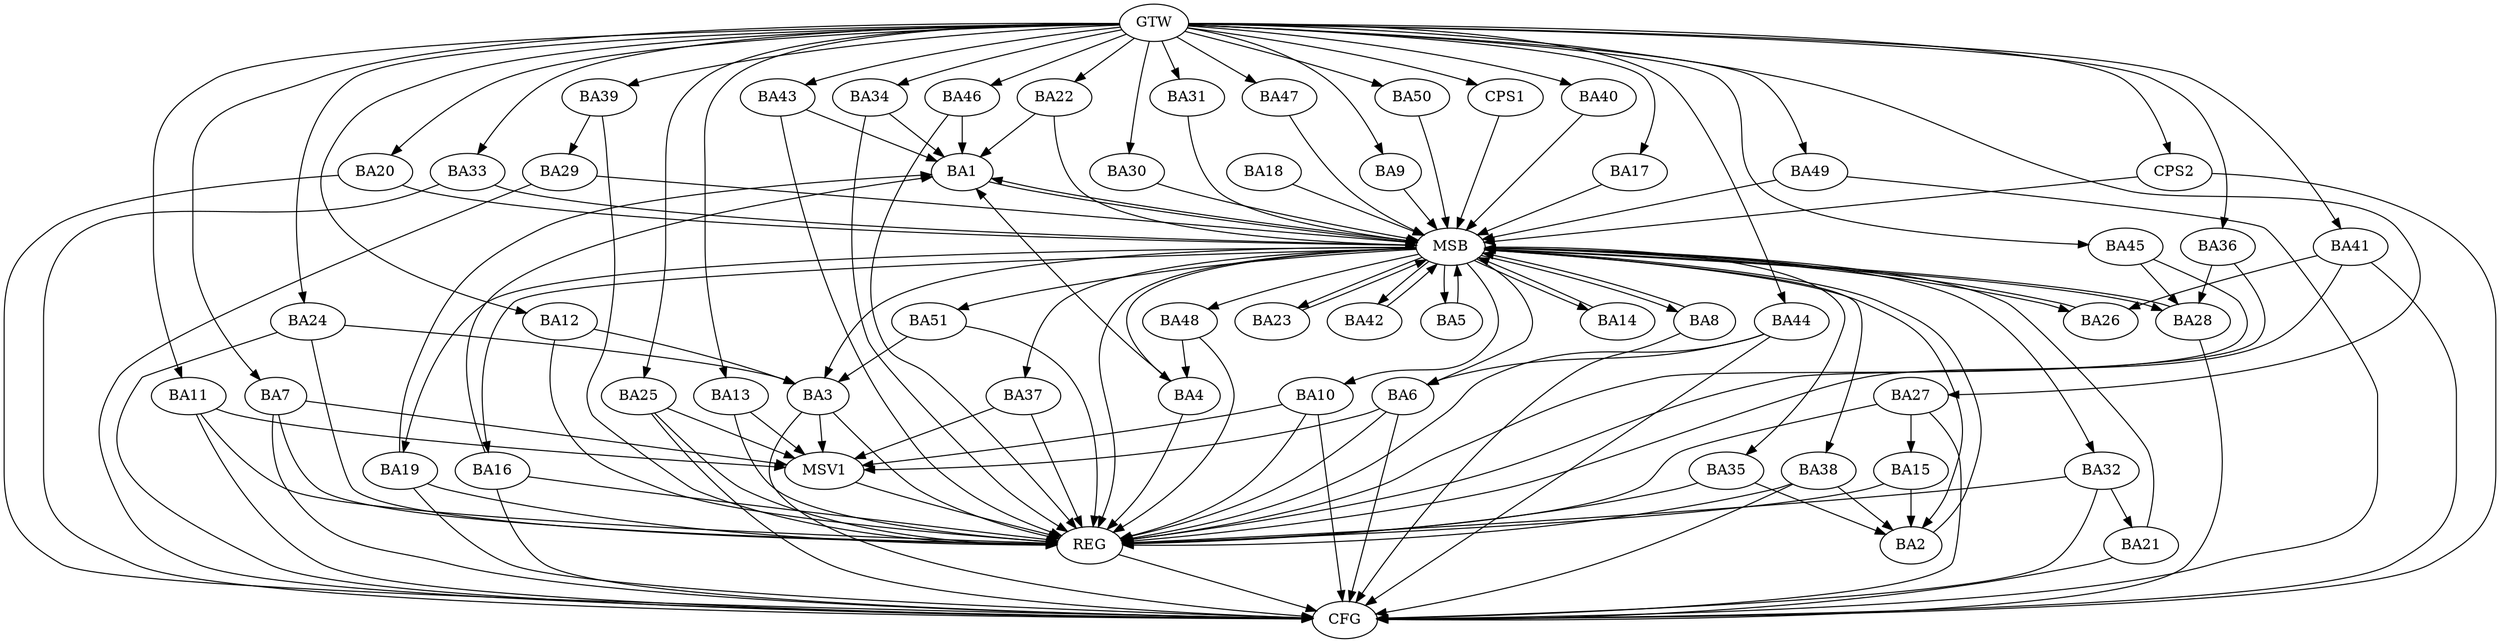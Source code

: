 strict digraph G {
  BA1 [ label="BA1" ];
  BA2 [ label="BA2" ];
  BA3 [ label="BA3" ];
  BA4 [ label="BA4" ];
  BA5 [ label="BA5" ];
  BA6 [ label="BA6" ];
  BA7 [ label="BA7" ];
  BA8 [ label="BA8" ];
  BA9 [ label="BA9" ];
  BA10 [ label="BA10" ];
  BA11 [ label="BA11" ];
  BA12 [ label="BA12" ];
  BA13 [ label="BA13" ];
  BA14 [ label="BA14" ];
  BA15 [ label="BA15" ];
  BA16 [ label="BA16" ];
  BA17 [ label="BA17" ];
  BA18 [ label="BA18" ];
  BA19 [ label="BA19" ];
  BA20 [ label="BA20" ];
  BA21 [ label="BA21" ];
  BA22 [ label="BA22" ];
  BA23 [ label="BA23" ];
  BA24 [ label="BA24" ];
  BA25 [ label="BA25" ];
  BA26 [ label="BA26" ];
  BA27 [ label="BA27" ];
  BA28 [ label="BA28" ];
  BA29 [ label="BA29" ];
  BA30 [ label="BA30" ];
  BA31 [ label="BA31" ];
  BA32 [ label="BA32" ];
  BA33 [ label="BA33" ];
  BA34 [ label="BA34" ];
  BA35 [ label="BA35" ];
  BA36 [ label="BA36" ];
  BA37 [ label="BA37" ];
  BA38 [ label="BA38" ];
  BA39 [ label="BA39" ];
  BA40 [ label="BA40" ];
  BA41 [ label="BA41" ];
  BA42 [ label="BA42" ];
  BA43 [ label="BA43" ];
  BA44 [ label="BA44" ];
  BA45 [ label="BA45" ];
  BA46 [ label="BA46" ];
  BA47 [ label="BA47" ];
  BA48 [ label="BA48" ];
  BA49 [ label="BA49" ];
  BA50 [ label="BA50" ];
  BA51 [ label="BA51" ];
  CPS1 [ label="CPS1" ];
  CPS2 [ label="CPS2" ];
  GTW [ label="GTW" ];
  REG [ label="REG" ];
  MSB [ label="MSB" ];
  CFG [ label="CFG" ];
  MSV1 [ label="MSV1" ];
  BA12 -> BA3;
  BA15 -> BA2;
  BA24 -> BA3;
  BA27 -> BA15;
  BA32 -> BA21;
  BA35 -> BA2;
  BA36 -> BA28;
  BA38 -> BA2;
  BA39 -> BA29;
  BA41 -> BA26;
  BA43 -> BA1;
  BA44 -> BA6;
  BA45 -> BA28;
  BA46 -> BA1;
  BA48 -> BA4;
  BA51 -> BA3;
  GTW -> BA7;
  GTW -> BA9;
  GTW -> BA11;
  GTW -> BA12;
  GTW -> BA13;
  GTW -> BA17;
  GTW -> BA20;
  GTW -> BA22;
  GTW -> BA24;
  GTW -> BA25;
  GTW -> BA27;
  GTW -> BA30;
  GTW -> BA31;
  GTW -> BA33;
  GTW -> BA34;
  GTW -> BA36;
  GTW -> BA39;
  GTW -> BA40;
  GTW -> BA41;
  GTW -> BA43;
  GTW -> BA44;
  GTW -> BA45;
  GTW -> BA46;
  GTW -> BA47;
  GTW -> BA49;
  GTW -> BA50;
  GTW -> CPS1;
  GTW -> CPS2;
  BA3 -> REG;
  BA4 -> REG;
  BA6 -> REG;
  BA7 -> REG;
  BA10 -> REG;
  BA11 -> REG;
  BA12 -> REG;
  BA13 -> REG;
  BA15 -> REG;
  BA16 -> REG;
  BA19 -> REG;
  BA24 -> REG;
  BA25 -> REG;
  BA27 -> REG;
  BA32 -> REG;
  BA34 -> REG;
  BA35 -> REG;
  BA36 -> REG;
  BA37 -> REG;
  BA38 -> REG;
  BA39 -> REG;
  BA41 -> REG;
  BA43 -> REG;
  BA44 -> REG;
  BA45 -> REG;
  BA46 -> REG;
  BA48 -> REG;
  BA51 -> REG;
  BA1 -> MSB;
  MSB -> BA2;
  MSB -> REG;
  BA2 -> MSB;
  MSB -> BA1;
  BA5 -> MSB;
  BA8 -> MSB;
  MSB -> BA5;
  BA9 -> MSB;
  MSB -> BA3;
  BA14 -> MSB;
  BA17 -> MSB;
  MSB -> BA16;
  BA18 -> MSB;
  BA20 -> MSB;
  BA21 -> MSB;
  BA22 -> MSB;
  BA23 -> MSB;
  MSB -> BA8;
  BA26 -> MSB;
  MSB -> BA14;
  BA28 -> MSB;
  MSB -> BA19;
  BA29 -> MSB;
  MSB -> BA6;
  BA30 -> MSB;
  MSB -> BA28;
  BA31 -> MSB;
  MSB -> BA26;
  BA33 -> MSB;
  MSB -> BA10;
  BA40 -> MSB;
  BA42 -> MSB;
  BA47 -> MSB;
  BA49 -> MSB;
  MSB -> BA38;
  BA50 -> MSB;
  CPS1 -> MSB;
  MSB -> BA48;
  MSB -> BA37;
  MSB -> BA32;
  MSB -> BA35;
  MSB -> BA4;
  MSB -> BA42;
  CPS2 -> MSB;
  MSB -> BA51;
  MSB -> BA23;
  BA8 -> CFG;
  BA33 -> CFG;
  BA41 -> CFG;
  BA21 -> CFG;
  CPS2 -> CFG;
  BA10 -> CFG;
  BA11 -> CFG;
  BA49 -> CFG;
  BA6 -> CFG;
  BA19 -> CFG;
  BA3 -> CFG;
  BA32 -> CFG;
  BA27 -> CFG;
  BA38 -> CFG;
  BA28 -> CFG;
  BA16 -> CFG;
  BA20 -> CFG;
  BA7 -> CFG;
  BA44 -> CFG;
  BA25 -> CFG;
  BA24 -> CFG;
  BA29 -> CFG;
  REG -> CFG;
  BA4 -> BA1;
  BA34 -> BA1;
  BA19 -> BA1;
  BA16 -> BA1;
  BA22 -> BA1;
  BA3 -> MSV1;
  BA6 -> MSV1;
  BA7 -> MSV1;
  BA10 -> MSV1;
  BA11 -> MSV1;
  BA13 -> MSV1;
  BA25 -> MSV1;
  BA37 -> MSV1;
  MSV1 -> REG;
}

